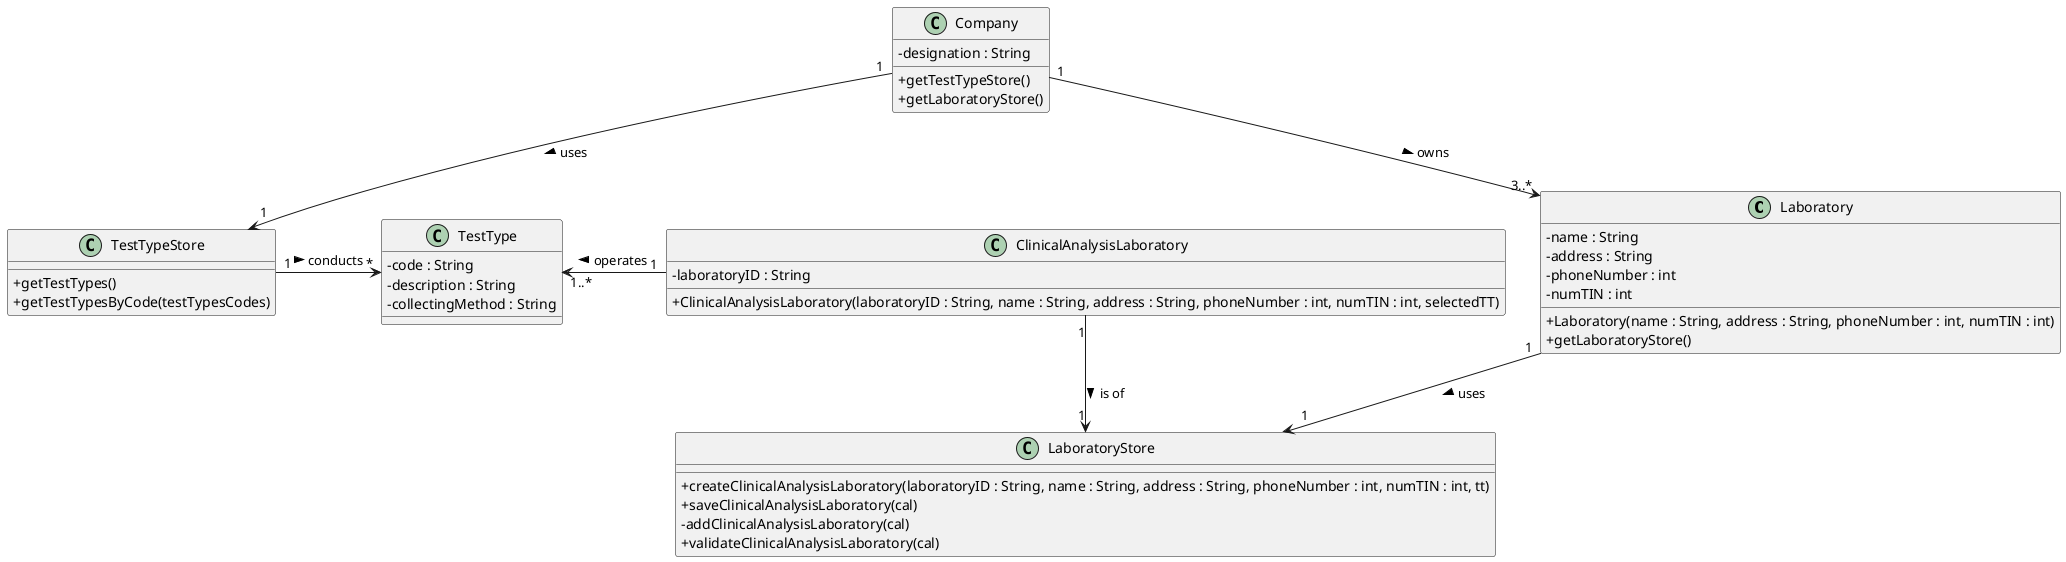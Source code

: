 @startuml
skinparam classAttributeIconSize 0

/'
class App {
+{static} getInstance() : App
+getCurrentSession() : UserSession
}
'/
/'
class UserSession {
+isLoggedInWithRole() : boolean
}
'/

class Laboratory {
-name : String
-address : String
-phoneNumber : int
-numTIN : int
+Laboratory(name : String, address : String, phoneNumber : int, numTIN : int)
+getLaboratoryStore()
}

class ClinicalAnalysisLaboratory {
-laboratoryID : String
+ClinicalAnalysisLaboratory(laboratoryID : String, name : String, address : String, phoneNumber : int, numTIN : int, selectedTT)
}

class TestType {
- code : String
- description : String
- collectingMethod : String
}

class Company {
-designation : String
+getTestTypeStore()
+getLaboratoryStore()
/'+getTestTypes()
+getTestTypesByDesignation(selectedTestTypes)'/
}

class TestTypeStore {
+getTestTypes()
+getTestTypesByCode(testTypesCodes)
}

class LaboratoryStore {
+createClinicalAnalysisLaboratory(laboratoryID : String, name : String, address : String, phoneNumber : int, numTIN : int, tt)
+saveClinicalAnalysisLaboratory(cal)
-addClinicalAnalysisLaboratory(cal)
+validateClinicalAnalysisLaboratory(cal)
}

/'class RegisterNewCalController {
+getTestTypes()
+createClinicalAnalysisLaboratory(laboratoryID : String, name : String, address : String, phoneNumber : int, numTIN : int, testTypesDesignations)
+saveClinicalAnalysisLaboratory()
}'/

/'class RegisterNewCalUI {}'/

/'RegisterNewCalUI ..> RegisterNewCalController'/
/'RegisterNewCalController ..> Laboratory
RegisterNewCalController ..> TestType
RegisterNewCalController ..> ClinicalAnalysisLaboratory
RegisterNewCalController ..> Company'/
/'RegisterNewCalController ..> App
RegisterNewCalController ..> UserSession'/



Company "1" -> "1" TestTypeStore : uses >
TestTypeStore "1" -> "*" TestType : conducts >
/'VERIFICAR MULTIPLICIDADE LINHA ABAIXO'/
ClinicalAnalysisLaboratory "1" --> "1" LaboratoryStore : is of >
Laboratory "1" --> "1" LaboratoryStore : uses >
Company "1" --> "3..*" Laboratory : owns >
ClinicalAnalysisLaboratory "1" -> "1..*" TestType : operates >

TestTypeStore -[hidden]-> LaboratoryStore

TestType -[hidden]down-> ClinicalAnalysisLaboratory



/'Laboratory <|-- ClinicalAnalysisLaboratory'/





@enduml
